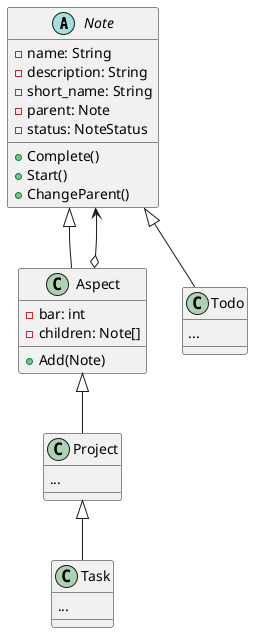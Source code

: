 @startuml

abstract class Note {
+ Complete()
+ Start()
+ ChangeParent()
- name: String
- description: String
- short_name: String
- parent: Note
- status: NoteStatus
}

class Aspect {
+ Add(Note)
- bar: int
- children: Note[]
}

class Todo {
...
}

class Task {
...
}

class Project {
...
}

Aspect o--> Note
Note <|-- Aspect
Aspect <|-- Project
Project <|-- Task
Note <|-- Todo

@enduml
